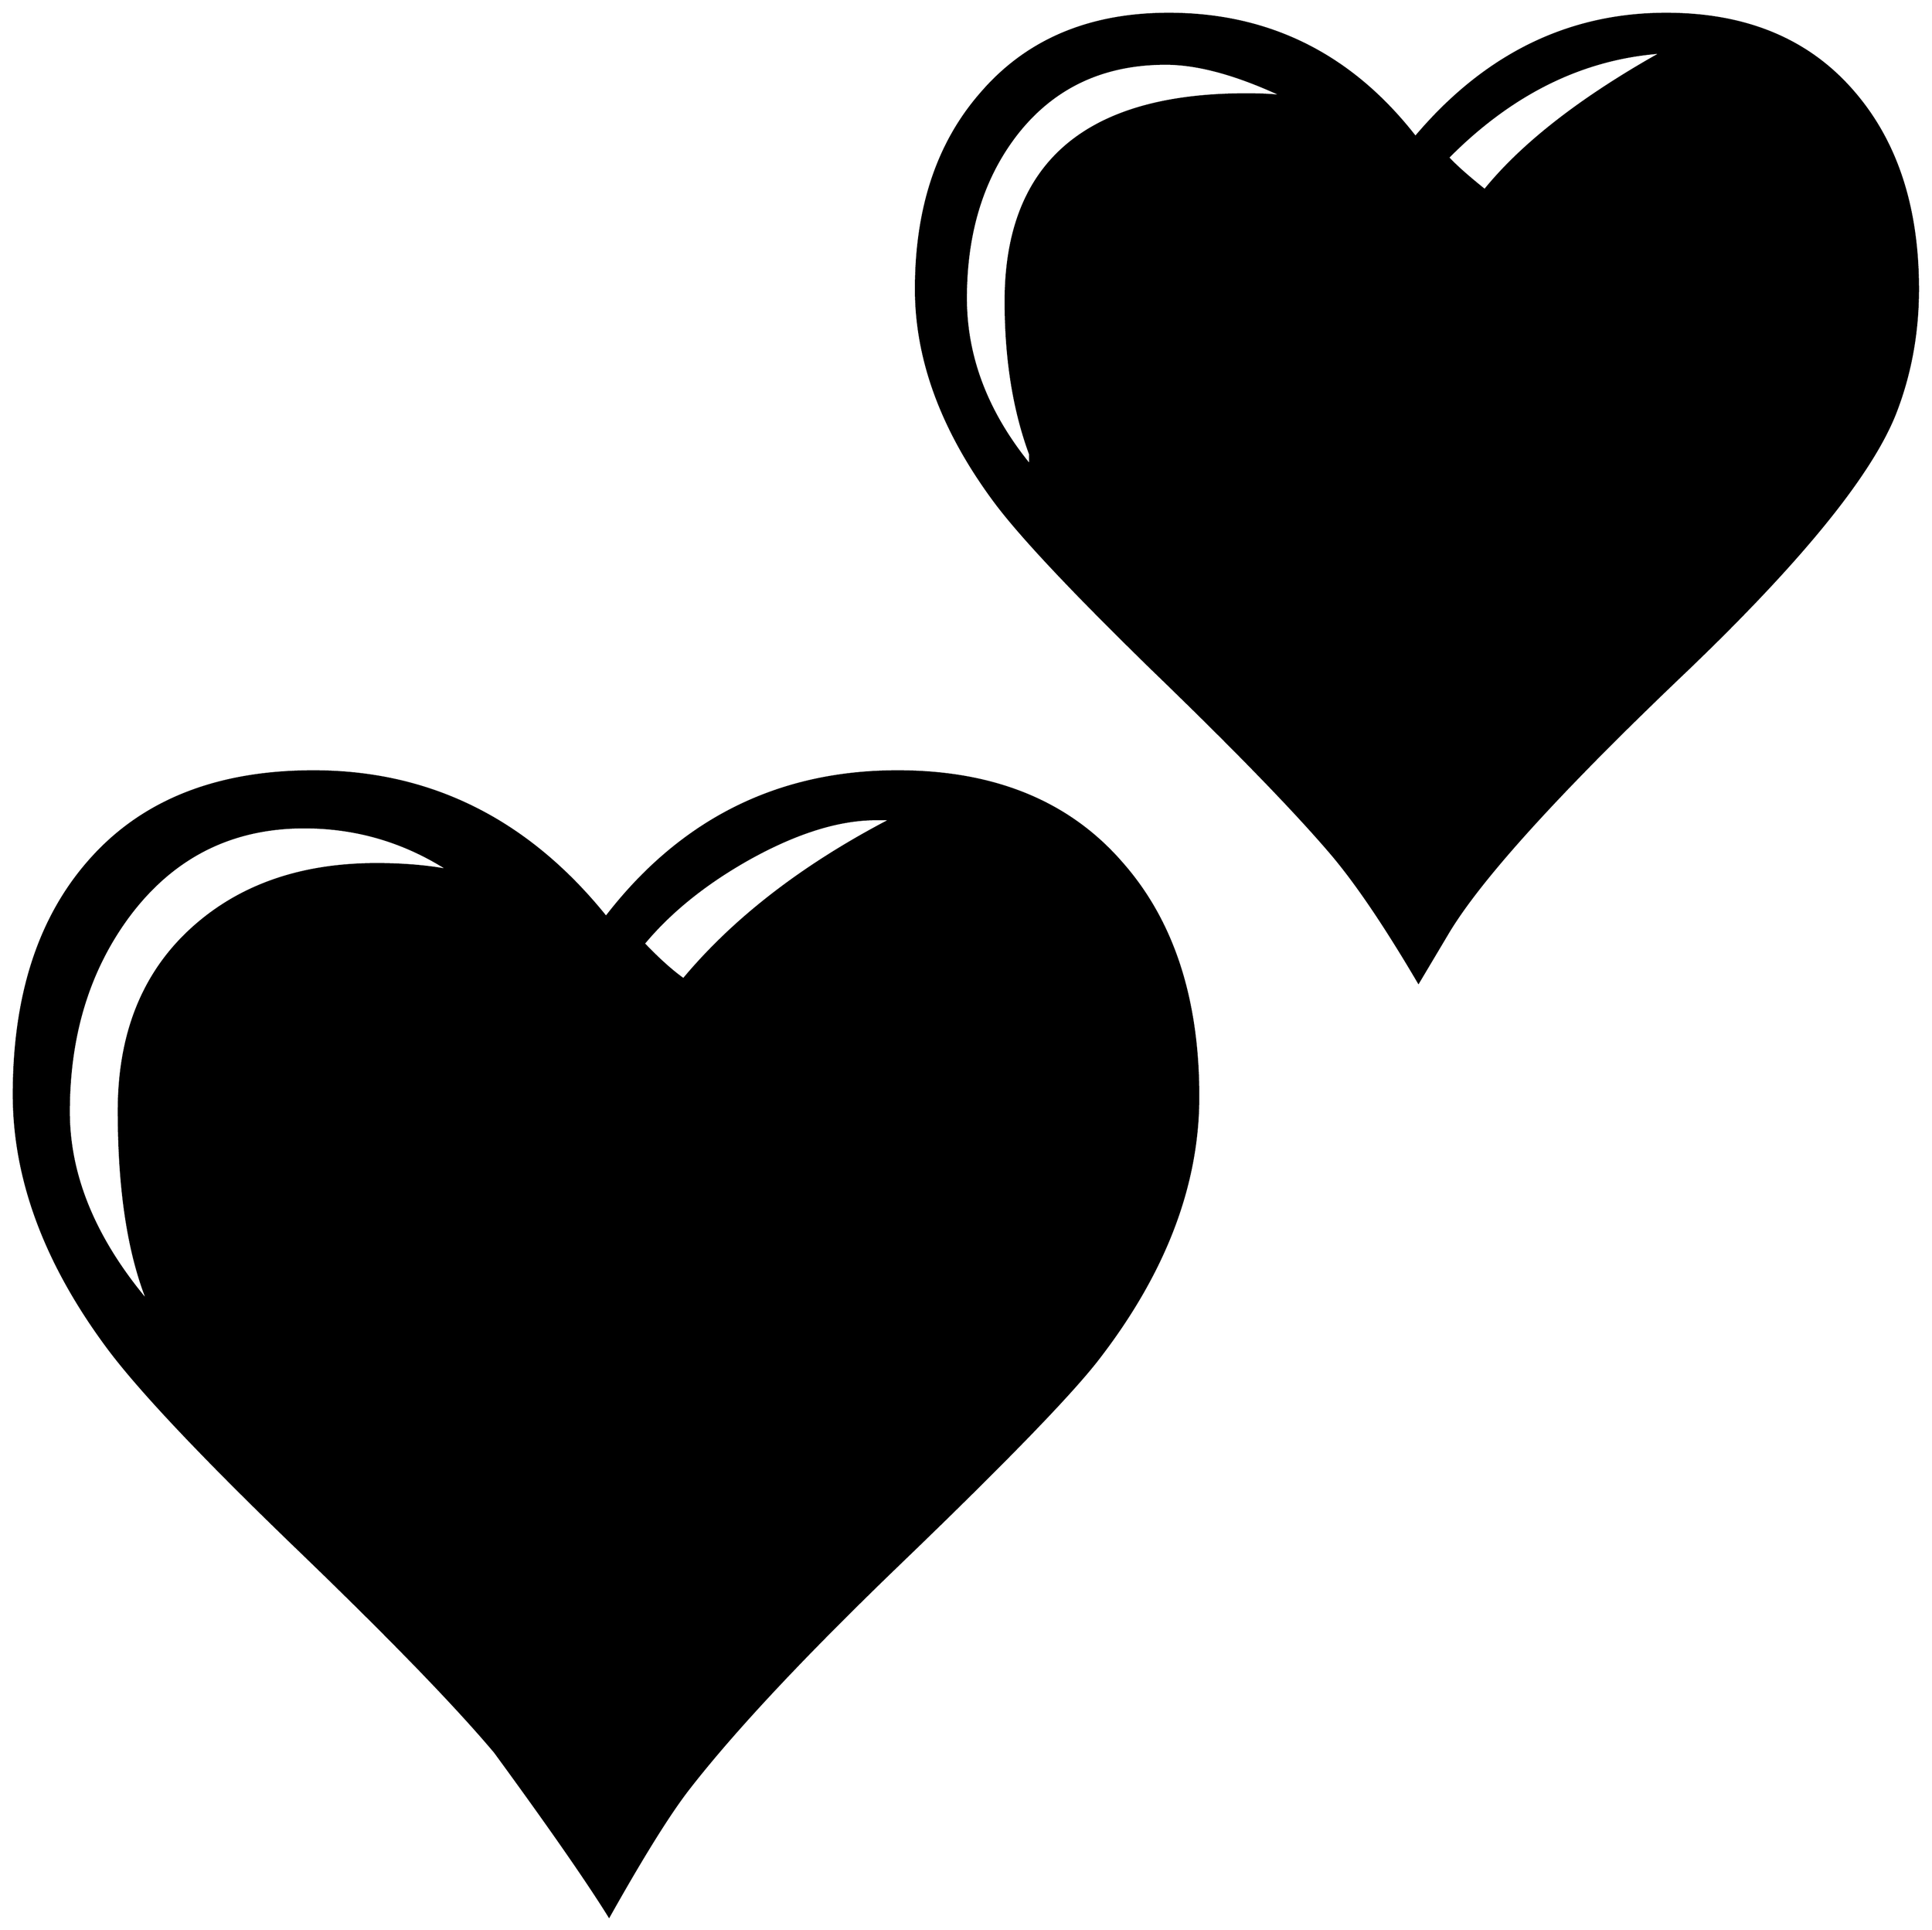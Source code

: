 


\begin{tikzpicture}[y=0.80pt, x=0.80pt, yscale=-1.0, xscale=1.0, inner sep=0pt, outer sep=0pt]
\begin{scope}[shift={(100.0,1703.0)},nonzero rule]
  \path[draw=.,fill=.,line width=1.600pt] (1950.0,-1242.0) ..
    controls (1950.0,-1199.333) and (1942.667,-1159.0) ..
    (1928.0,-1121.0) .. controls (1904.667,-1061.0) and
    (1836.333,-976.667) .. (1723.0,-868.0) .. controls
    (1597.667,-748.667) and (1519.333,-662.333) .. (1488.0,-609.0) --
    (1460.0,-562.0) .. controls (1426.667,-618.667) and
    (1397.667,-661.333) .. (1373.0,-690.0) .. controls
    (1337.0,-732.0) and (1279.333,-791.333) .. (1200.0,-868.0) ..
    controls (1120.667,-945.333) and (1068.667,-1000.667) ..
    (1044.0,-1034.0) .. controls (992.667,-1103.333) and
    (967.0,-1172.667) .. (967.0,-1242.0) .. controls
    (967.0,-1321.333) and (988.333,-1385.333) .. (1031.0,-1434.0) ..
    controls (1075.667,-1486.0) and (1137.0,-1512.0) ..
    (1215.0,-1512.0) .. controls (1313.667,-1512.0) and
    (1394.333,-1471.667) .. (1457.0,-1391.0) .. controls
    (1525.0,-1471.667) and (1607.0,-1512.0) .. (1703.0,-1512.0) ..
    controls (1781.667,-1512.0) and (1843.0,-1486.333) ..
    (1887.0,-1435.0) .. controls (1929.0,-1386.333) and
    (1950.0,-1322.0) .. (1950.0,-1242.0) -- cycle(1244.0,-450.0)
    .. controls (1244.0,-363.333) and (1211.333,-277.667) ..
    (1146.0,-193.0) .. controls (1119.333,-158.333) and
    (1053.667,-90.667) .. (949.0,10.0) .. controls (856.333,99.333) and
    (788.0,172.333) .. (744.0,229.0) .. controls (725.333,253.0) and
    (699.333,294.667) .. (666.0,354.0) .. controls (644.0,318.667) and
    (606.667,265.0) .. (554.0,193.0) .. controls (515.333,147.0) and
    (450.667,80.333) .. (360.0,-7.0) .. controls (266.667,-97.0) and
    (204.667,-162.667) .. (174.0,-204.0) .. controls (112.667,-286.667)
    and (82.0,-369.333) .. (82.0,-452.0) .. controls (82.0,-548.667)
    and (106.667,-625.0) .. (156.0,-681.0) .. controls
    (207.333,-739.667) and (280.667,-769.0) .. (376.0,-769.0) ..
    controls (490.667,-769.0) and (586.333,-721.333) .. (663.0,-626.0)
    .. controls (736.333,-721.333) and (831.667,-769.0) ..
    (949.0,-769.0) .. controls (1043.667,-769.0) and
    (1117.0,-739.0) .. (1169.0,-679.0) .. controls
    (1219.0,-622.333) and (1244.0,-546.0) .. (1244.0,-450.0) --
    cycle(1699.0,-1474.0) .. controls (1621.667,-1468.667) and
    (1551.667,-1434.333) .. (1489.0,-1371.0) .. controls
    (1496.333,-1363.0) and (1508.333,-1352.333) .. (1525.0,-1339.0) ..
    controls (1562.333,-1385.0) and (1620.333,-1430.0) ..
    (1699.0,-1474.0) -- cycle(1328.0,-1431.0) .. controls
    (1282.667,-1452.333) and (1244.0,-1463.0) .. (1212.0,-1463.0) ..
    controls (1150.0,-1463.0) and (1101.0,-1439.667) ..
    (1065.0,-1393.0) .. controls (1032.333,-1350.333) and
    (1016.0,-1297.0) .. (1016.0,-1233.0) .. controls
    (1016.0,-1175.0) and (1037.0,-1120.333) .. (1079.0,-1069.0) --
    (1079.0,-1080.0) .. controls (1063.0,-1123.333) and
    (1055.0,-1173.333) .. (1055.0,-1230.0) .. controls
    (1055.0,-1365.333) and (1133.667,-1433.0) .. (1291.0,-1433.0) ..
    controls (1307.0,-1433.0) and (1319.333,-1432.333) ..
    (1328.0,-1431.0) -- cycle(943.0,-722.0) -- (928.0,-722.0) ..
    controls (891.333,-722.0) and (849.667,-709.0) .. (803.0,-683.0)
    .. controls (760.333,-659.0) and (726.0,-631.333) ..
    (700.0,-600.0) .. controls (714.667,-584.667) and (727.667,-573.0)
    .. (739.0,-565.0) .. controls (789.0,-625.0) and
    (857.0,-677.333) .. (943.0,-722.0) -- cycle(509.0,-672.0) ..
    controls (465.667,-700.0) and (418.333,-714.0) .. (367.0,-714.0)
    .. controls (295.0,-714.0) and (237.333,-684.667) ..
    (194.0,-626.0) .. controls (155.333,-573.333) and (136.0,-509.667)
    .. (136.0,-435.0) .. controls (136.0,-371.667) and
    (162.0,-309.333) .. (214.0,-248.0) .. controls (194.667,-295.333)
    and (185.0,-358.0) .. (185.0,-436.0) .. controls
    (185.0,-510.667) and (208.333,-569.667) .. (255.0,-613.0) ..
    controls (301.667,-656.333) and (362.667,-678.0) .. (438.0,-678.0)
    .. controls (464.0,-678.0) and (487.667,-676.0) ..
    (509.0,-672.0) -- cycle;
\end{scope}

\end{tikzpicture}

